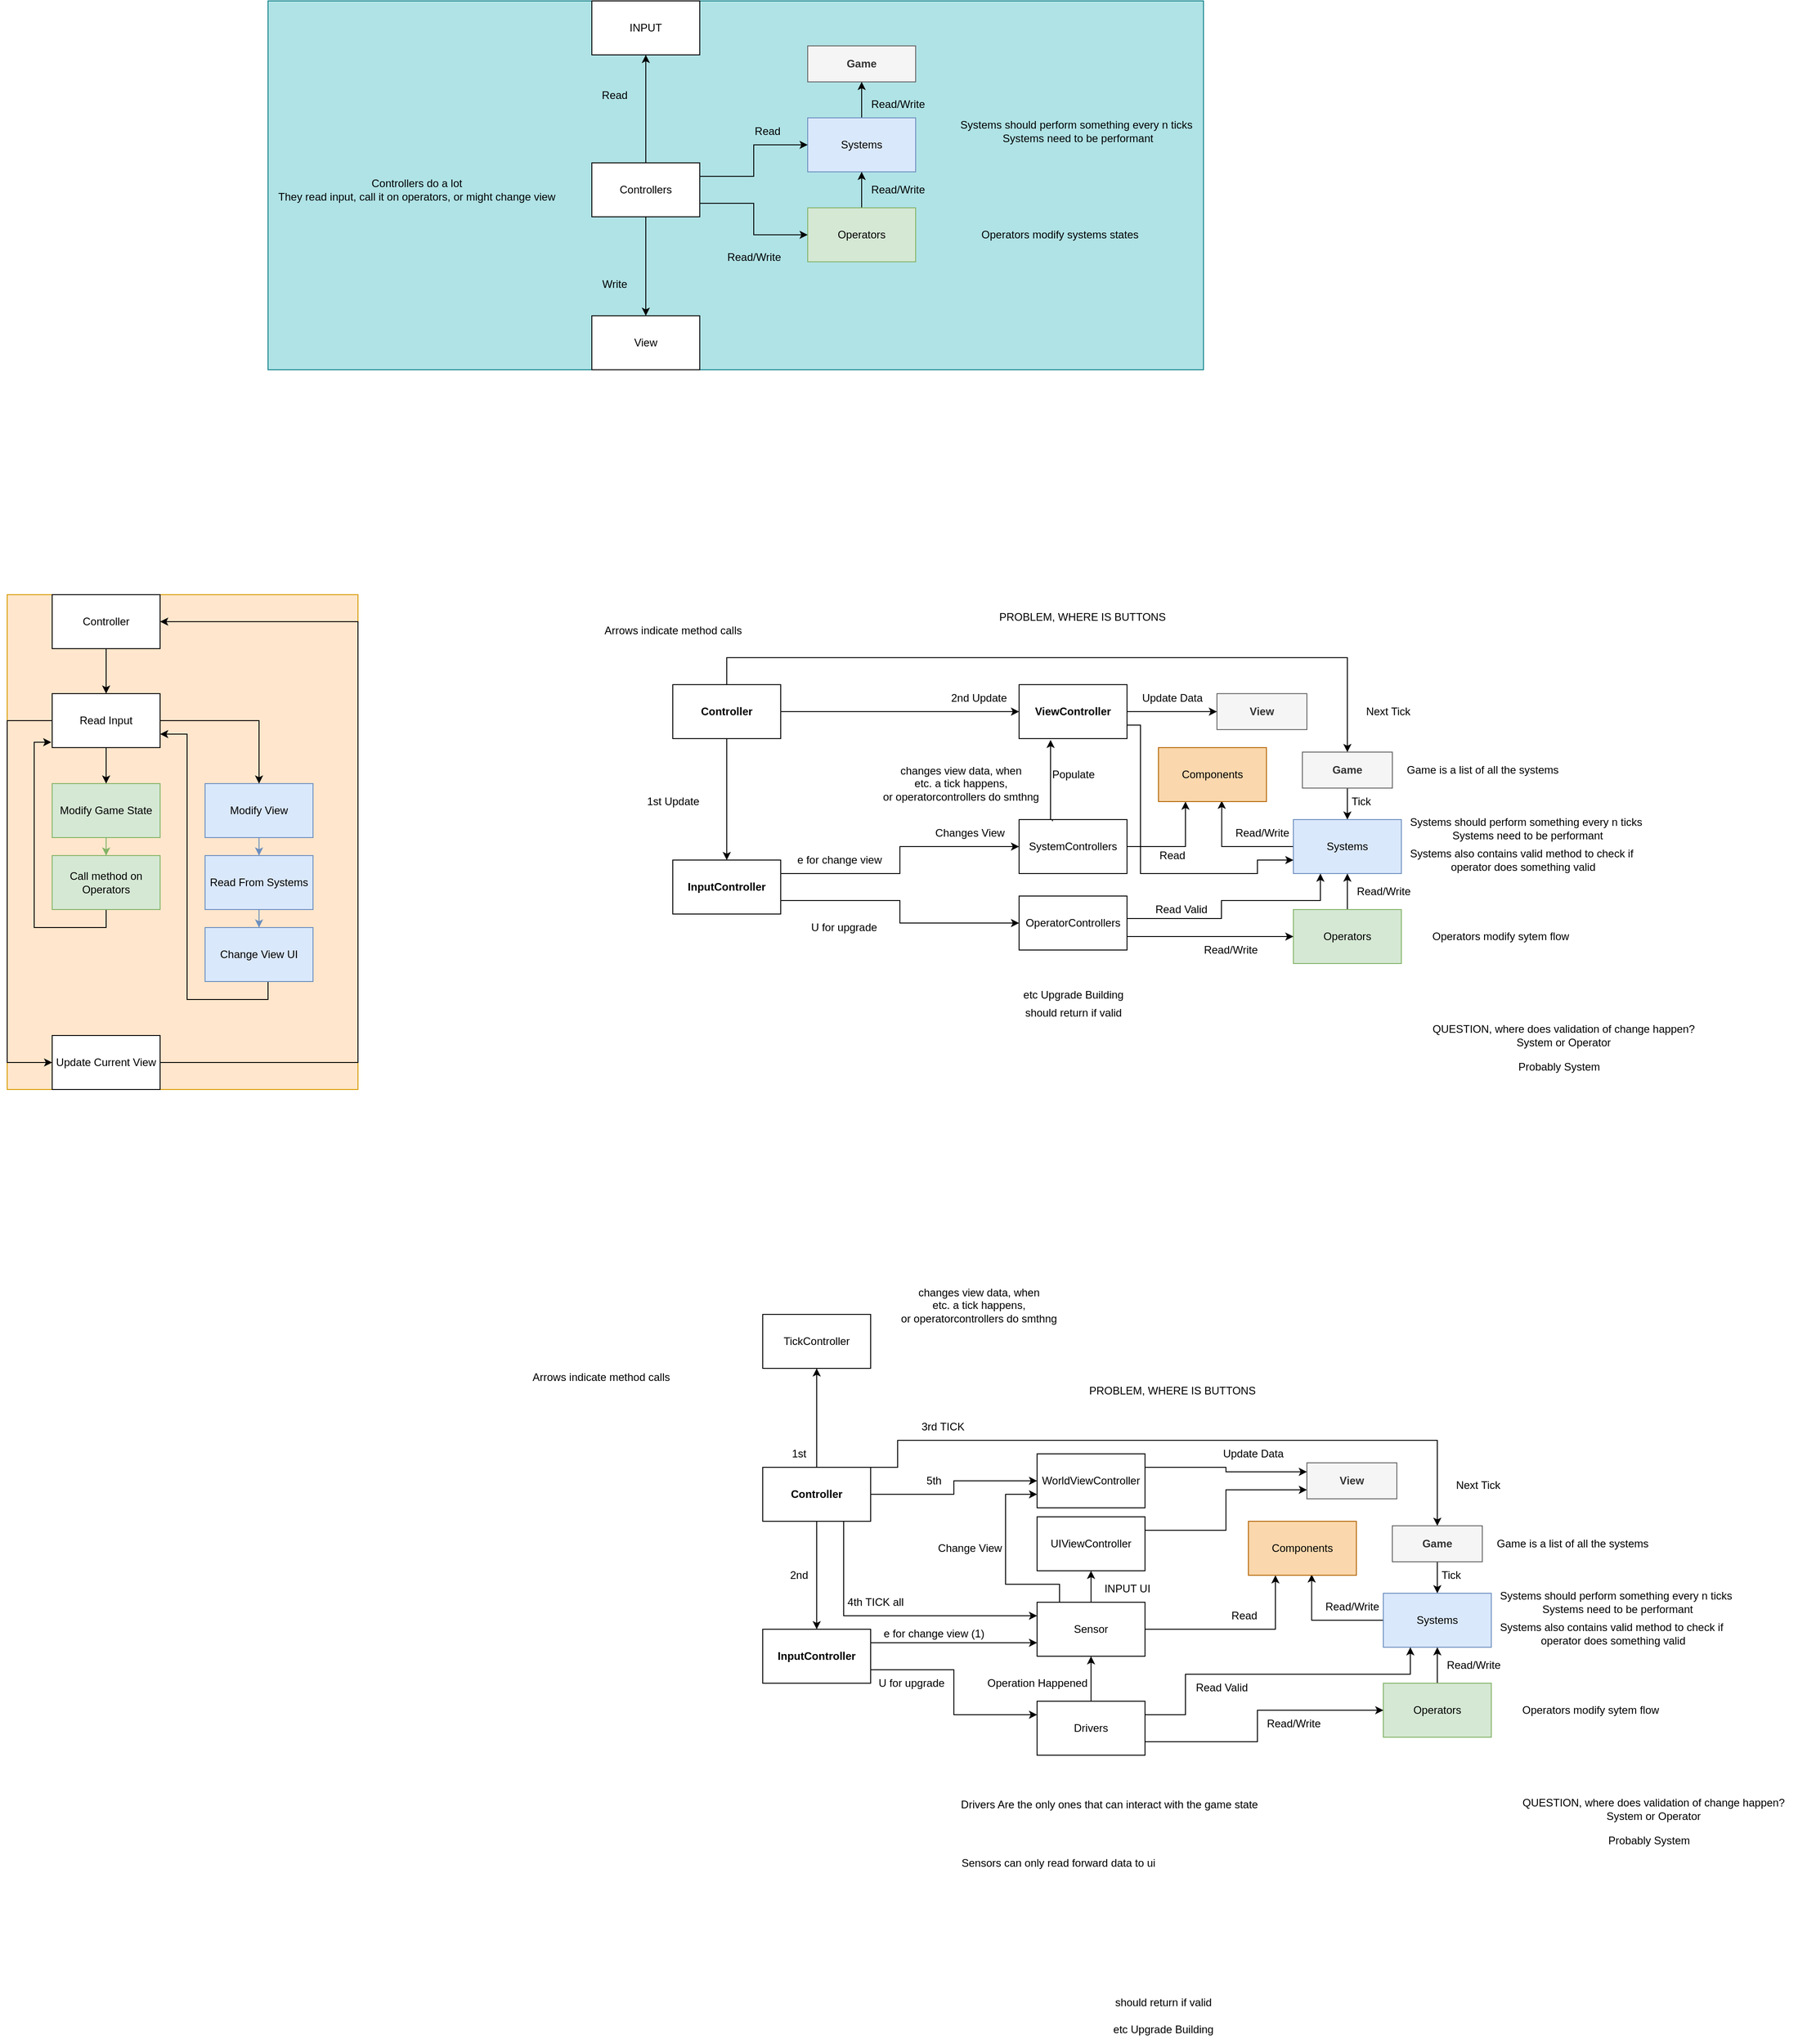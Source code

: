 <mxfile version="21.0.6" type="device"><diagram name="Page-1" id="Y_GgAicCXSFruG1wmUxz"><mxGraphModel dx="2492" dy="1846" grid="1" gridSize="10" guides="1" tooltips="1" connect="1" arrows="1" fold="1" page="1" pageScale="1" pageWidth="850" pageHeight="1100" math="0" shadow="0"><root><mxCell id="0"/><mxCell id="1" parent="0"/><mxCell id="MgtlEWFKjZw3385Pn2Jr-109" value="" style="group;fillColor=#b0e3e6;strokeColor=#0e8088;" parent="1" vertex="1" connectable="0"><mxGeometry x="-580" y="-430" width="1040" height="410" as="geometry"/></mxCell><mxCell id="MgtlEWFKjZw3385Pn2Jr-1" value="&lt;b&gt;Game&lt;/b&gt;" style="rounded=0;whiteSpace=wrap;html=1;fillColor=#f5f5f5;fontColor=#333333;strokeColor=#666666;" parent="MgtlEWFKjZw3385Pn2Jr-109" vertex="1"><mxGeometry x="600" y="50" width="120" height="40" as="geometry"/></mxCell><mxCell id="MgtlEWFKjZw3385Pn2Jr-3" value="" style="edgeStyle=orthogonalEdgeStyle;rounded=0;orthogonalLoop=1;jettySize=auto;html=1;" parent="MgtlEWFKjZw3385Pn2Jr-109" source="MgtlEWFKjZw3385Pn2Jr-2" target="MgtlEWFKjZw3385Pn2Jr-1" edge="1"><mxGeometry relative="1" as="geometry"/></mxCell><mxCell id="MgtlEWFKjZw3385Pn2Jr-2" value="Systems" style="rounded=0;whiteSpace=wrap;html=1;fillColor=#dae8fc;strokeColor=#6c8ebf;" parent="MgtlEWFKjZw3385Pn2Jr-109" vertex="1"><mxGeometry x="600" y="130" width="120" height="60" as="geometry"/></mxCell><mxCell id="MgtlEWFKjZw3385Pn2Jr-5" value="" style="edgeStyle=orthogonalEdgeStyle;rounded=0;orthogonalLoop=1;jettySize=auto;html=1;" parent="MgtlEWFKjZw3385Pn2Jr-109" source="MgtlEWFKjZw3385Pn2Jr-4" target="MgtlEWFKjZw3385Pn2Jr-2" edge="1"><mxGeometry relative="1" as="geometry"/></mxCell><mxCell id="MgtlEWFKjZw3385Pn2Jr-4" value="Operators" style="rounded=0;whiteSpace=wrap;html=1;fillColor=#d5e8d4;strokeColor=#82b366;" parent="MgtlEWFKjZw3385Pn2Jr-109" vertex="1"><mxGeometry x="600" y="230" width="120" height="60" as="geometry"/></mxCell><mxCell id="MgtlEWFKjZw3385Pn2Jr-14" style="edgeStyle=orthogonalEdgeStyle;rounded=0;orthogonalLoop=1;jettySize=auto;html=1;exitX=1;exitY=0.25;exitDx=0;exitDy=0;" parent="MgtlEWFKjZw3385Pn2Jr-109" source="MgtlEWFKjZw3385Pn2Jr-6" target="MgtlEWFKjZw3385Pn2Jr-2" edge="1"><mxGeometry relative="1" as="geometry"><mxPoint x="480" y="210" as="sourcePoint"/></mxGeometry></mxCell><mxCell id="MgtlEWFKjZw3385Pn2Jr-15" style="edgeStyle=orthogonalEdgeStyle;rounded=0;orthogonalLoop=1;jettySize=auto;html=1;exitX=1;exitY=0.75;exitDx=0;exitDy=0;entryX=0;entryY=0.5;entryDx=0;entryDy=0;" parent="MgtlEWFKjZw3385Pn2Jr-109" source="MgtlEWFKjZw3385Pn2Jr-6" target="MgtlEWFKjZw3385Pn2Jr-4" edge="1"><mxGeometry relative="1" as="geometry"/></mxCell><mxCell id="MgtlEWFKjZw3385Pn2Jr-6" value="Controllers" style="rounded=0;whiteSpace=wrap;html=1;" parent="MgtlEWFKjZw3385Pn2Jr-109" vertex="1"><mxGeometry x="360" y="180" width="120" height="60" as="geometry"/></mxCell><mxCell id="MgtlEWFKjZw3385Pn2Jr-7" value="View" style="rounded=0;whiteSpace=wrap;html=1;" parent="MgtlEWFKjZw3385Pn2Jr-109" vertex="1"><mxGeometry x="360" y="350" width="120" height="60" as="geometry"/></mxCell><mxCell id="MgtlEWFKjZw3385Pn2Jr-20" style="edgeStyle=orthogonalEdgeStyle;rounded=0;orthogonalLoop=1;jettySize=auto;html=1;exitX=0.5;exitY=1;exitDx=0;exitDy=0;entryX=0.5;entryY=0;entryDx=0;entryDy=0;" parent="MgtlEWFKjZw3385Pn2Jr-109" source="MgtlEWFKjZw3385Pn2Jr-6" target="MgtlEWFKjZw3385Pn2Jr-7" edge="1"><mxGeometry relative="1" as="geometry"/></mxCell><mxCell id="MgtlEWFKjZw3385Pn2Jr-8" value="INPUT" style="rounded=0;whiteSpace=wrap;html=1;" parent="MgtlEWFKjZw3385Pn2Jr-109" vertex="1"><mxGeometry x="360" width="120" height="60" as="geometry"/></mxCell><mxCell id="MgtlEWFKjZw3385Pn2Jr-23" style="edgeStyle=orthogonalEdgeStyle;rounded=0;orthogonalLoop=1;jettySize=auto;html=1;exitX=0.5;exitY=0;exitDx=0;exitDy=0;entryX=0.5;entryY=1;entryDx=0;entryDy=0;" parent="MgtlEWFKjZw3385Pn2Jr-109" source="MgtlEWFKjZw3385Pn2Jr-6" target="MgtlEWFKjZw3385Pn2Jr-8" edge="1"><mxGeometry relative="1" as="geometry"/></mxCell><mxCell id="MgtlEWFKjZw3385Pn2Jr-16" value="Read/Write" style="text;html=1;align=center;verticalAlign=middle;resizable=0;points=[];autosize=1;" parent="MgtlEWFKjZw3385Pn2Jr-109" vertex="1"><mxGeometry x="500" y="270" width="80" height="30" as="geometry"/></mxCell><mxCell id="MgtlEWFKjZw3385Pn2Jr-17" value="Read/Write" style="text;html=1;align=center;verticalAlign=middle;resizable=0;points=[];autosize=1;strokeColor=none;fillColor=none;" parent="MgtlEWFKjZw3385Pn2Jr-109" vertex="1"><mxGeometry x="660" y="195" width="80" height="30" as="geometry"/></mxCell><mxCell id="MgtlEWFKjZw3385Pn2Jr-18" value="Read/Write" style="text;html=1;align=center;verticalAlign=middle;resizable=0;points=[];autosize=1;strokeColor=none;fillColor=none;" parent="MgtlEWFKjZw3385Pn2Jr-109" vertex="1"><mxGeometry x="660" y="100" width="80" height="30" as="geometry"/></mxCell><mxCell id="MgtlEWFKjZw3385Pn2Jr-19" value="Read" style="text;html=1;align=center;verticalAlign=middle;resizable=0;points=[];autosize=1;strokeColor=none;fillColor=none;" parent="MgtlEWFKjZw3385Pn2Jr-109" vertex="1"><mxGeometry x="530" y="130" width="50" height="30" as="geometry"/></mxCell><mxCell id="MgtlEWFKjZw3385Pn2Jr-21" value="Write" style="text;html=1;align=center;verticalAlign=middle;resizable=0;points=[];autosize=1;strokeColor=none;fillColor=none;" parent="MgtlEWFKjZw3385Pn2Jr-109" vertex="1"><mxGeometry x="360" y="300" width="50" height="30" as="geometry"/></mxCell><mxCell id="MgtlEWFKjZw3385Pn2Jr-24" value="Read" style="text;html=1;align=center;verticalAlign=middle;resizable=0;points=[];autosize=1;strokeColor=none;fillColor=none;" parent="MgtlEWFKjZw3385Pn2Jr-109" vertex="1"><mxGeometry x="360" y="90" width="50" height="30" as="geometry"/></mxCell><mxCell id="MgtlEWFKjZw3385Pn2Jr-26" value="Systems should perform something every n ticks&amp;nbsp;&lt;br&gt;Systems need to be performant" style="text;html=1;align=center;verticalAlign=middle;resizable=0;points=[];autosize=1;strokeColor=none;fillColor=none;" parent="MgtlEWFKjZw3385Pn2Jr-109" vertex="1"><mxGeometry x="760" y="125" width="280" height="40" as="geometry"/></mxCell><mxCell id="MgtlEWFKjZw3385Pn2Jr-27" value="Operators modify systems states" style="text;html=1;align=center;verticalAlign=middle;resizable=0;points=[];autosize=1;strokeColor=none;fillColor=none;" parent="MgtlEWFKjZw3385Pn2Jr-109" vertex="1"><mxGeometry x="780" y="245" width="200" height="30" as="geometry"/></mxCell><mxCell id="MgtlEWFKjZw3385Pn2Jr-28" value="Controllers do a lot&lt;br&gt;They read input, call it on operators, or might change view" style="text;html=1;align=center;verticalAlign=middle;resizable=0;points=[];autosize=1;strokeColor=none;fillColor=none;" parent="MgtlEWFKjZw3385Pn2Jr-109" vertex="1"><mxGeometry y="190" width="330" height="40" as="geometry"/></mxCell><mxCell id="MgtlEWFKjZw3385Pn2Jr-111" value="" style="group;fillColor=#ffe6cc;strokeColor=#d79b00;" parent="1" vertex="1" connectable="0"><mxGeometry x="-870" y="230" width="390" height="550" as="geometry"/></mxCell><mxCell id="MgtlEWFKjZw3385Pn2Jr-29" value="Read Input" style="rounded=0;whiteSpace=wrap;html=1;" parent="MgtlEWFKjZw3385Pn2Jr-111" vertex="1"><mxGeometry x="50" y="110" width="120" height="60" as="geometry"/></mxCell><mxCell id="MgtlEWFKjZw3385Pn2Jr-30" value="Modify Game State" style="rounded=0;whiteSpace=wrap;html=1;fillColor=#d5e8d4;strokeColor=#82b366;" parent="MgtlEWFKjZw3385Pn2Jr-111" vertex="1"><mxGeometry x="50" y="210" width="120" height="60" as="geometry"/></mxCell><mxCell id="MgtlEWFKjZw3385Pn2Jr-31" value="" style="edgeStyle=orthogonalEdgeStyle;rounded=0;orthogonalLoop=1;jettySize=auto;html=1;" parent="MgtlEWFKjZw3385Pn2Jr-111" source="MgtlEWFKjZw3385Pn2Jr-29" target="MgtlEWFKjZw3385Pn2Jr-30" edge="1"><mxGeometry relative="1" as="geometry"/></mxCell><mxCell id="MgtlEWFKjZw3385Pn2Jr-33" value="Modify View" style="rounded=0;whiteSpace=wrap;html=1;fillColor=#dae8fc;strokeColor=#6c8ebf;" parent="MgtlEWFKjZw3385Pn2Jr-111" vertex="1"><mxGeometry x="220" y="210" width="120" height="60" as="geometry"/></mxCell><mxCell id="MgtlEWFKjZw3385Pn2Jr-34" value="" style="edgeStyle=orthogonalEdgeStyle;rounded=0;orthogonalLoop=1;jettySize=auto;html=1;" parent="MgtlEWFKjZw3385Pn2Jr-111" source="MgtlEWFKjZw3385Pn2Jr-29" target="MgtlEWFKjZw3385Pn2Jr-33" edge="1"><mxGeometry relative="1" as="geometry"/></mxCell><mxCell id="MgtlEWFKjZw3385Pn2Jr-35" value="Read From Systems" style="rounded=0;whiteSpace=wrap;html=1;fillColor=#dae8fc;strokeColor=#6c8ebf;" parent="MgtlEWFKjZw3385Pn2Jr-111" vertex="1"><mxGeometry x="220" y="290" width="120" height="60" as="geometry"/></mxCell><mxCell id="MgtlEWFKjZw3385Pn2Jr-36" value="" style="edgeStyle=orthogonalEdgeStyle;rounded=0;orthogonalLoop=1;jettySize=auto;html=1;fillColor=#dae8fc;strokeColor=#6c8ebf;" parent="MgtlEWFKjZw3385Pn2Jr-111" source="MgtlEWFKjZw3385Pn2Jr-33" target="MgtlEWFKjZw3385Pn2Jr-35" edge="1"><mxGeometry relative="1" as="geometry"/></mxCell><mxCell id="MgtlEWFKjZw3385Pn2Jr-54" style="edgeStyle=orthogonalEdgeStyle;rounded=0;orthogonalLoop=1;jettySize=auto;html=1;exitX=0.5;exitY=1;exitDx=0;exitDy=0;entryX=1;entryY=0.75;entryDx=0;entryDy=0;" parent="MgtlEWFKjZw3385Pn2Jr-111" source="MgtlEWFKjZw3385Pn2Jr-37" target="MgtlEWFKjZw3385Pn2Jr-29" edge="1"><mxGeometry relative="1" as="geometry"><Array as="points"><mxPoint x="290" y="450"/><mxPoint x="200" y="450"/><mxPoint x="200" y="155"/></Array></mxGeometry></mxCell><mxCell id="MgtlEWFKjZw3385Pn2Jr-37" value="Change View UI" style="rounded=0;whiteSpace=wrap;html=1;fillColor=#dae8fc;strokeColor=#6c8ebf;" parent="MgtlEWFKjZw3385Pn2Jr-111" vertex="1"><mxGeometry x="220" y="370" width="120" height="60" as="geometry"/></mxCell><mxCell id="MgtlEWFKjZw3385Pn2Jr-38" value="" style="edgeStyle=orthogonalEdgeStyle;rounded=0;orthogonalLoop=1;jettySize=auto;html=1;fillColor=#dae8fc;strokeColor=#6c8ebf;" parent="MgtlEWFKjZw3385Pn2Jr-111" source="MgtlEWFKjZw3385Pn2Jr-35" target="MgtlEWFKjZw3385Pn2Jr-37" edge="1"><mxGeometry relative="1" as="geometry"/></mxCell><mxCell id="MgtlEWFKjZw3385Pn2Jr-55" style="edgeStyle=orthogonalEdgeStyle;rounded=0;orthogonalLoop=1;jettySize=auto;html=1;exitX=0.5;exitY=1;exitDx=0;exitDy=0;entryX=-0.008;entryY=0.9;entryDx=0;entryDy=0;entryPerimeter=0;" parent="MgtlEWFKjZw3385Pn2Jr-111" source="MgtlEWFKjZw3385Pn2Jr-39" target="MgtlEWFKjZw3385Pn2Jr-29" edge="1"><mxGeometry relative="1" as="geometry"/></mxCell><mxCell id="MgtlEWFKjZw3385Pn2Jr-39" value="Call method on Operators" style="rounded=0;whiteSpace=wrap;html=1;fillColor=#d5e8d4;strokeColor=#82b366;" parent="MgtlEWFKjZw3385Pn2Jr-111" vertex="1"><mxGeometry x="50" y="290" width="120" height="60" as="geometry"/></mxCell><mxCell id="MgtlEWFKjZw3385Pn2Jr-40" value="" style="edgeStyle=orthogonalEdgeStyle;rounded=0;orthogonalLoop=1;jettySize=auto;html=1;fillColor=#d5e8d4;strokeColor=#82b366;" parent="MgtlEWFKjZw3385Pn2Jr-111" source="MgtlEWFKjZw3385Pn2Jr-30" target="MgtlEWFKjZw3385Pn2Jr-39" edge="1"><mxGeometry relative="1" as="geometry"/></mxCell><mxCell id="MgtlEWFKjZw3385Pn2Jr-43" value="Update Current View" style="whiteSpace=wrap;html=1;" parent="MgtlEWFKjZw3385Pn2Jr-111" vertex="1"><mxGeometry x="50" y="490" width="120" height="60" as="geometry"/></mxCell><mxCell id="MgtlEWFKjZw3385Pn2Jr-56" style="edgeStyle=orthogonalEdgeStyle;rounded=0;orthogonalLoop=1;jettySize=auto;html=1;exitX=0;exitY=0.5;exitDx=0;exitDy=0;entryX=0;entryY=0.5;entryDx=0;entryDy=0;" parent="MgtlEWFKjZw3385Pn2Jr-111" source="MgtlEWFKjZw3385Pn2Jr-29" target="MgtlEWFKjZw3385Pn2Jr-43" edge="1"><mxGeometry relative="1" as="geometry"><Array as="points"><mxPoint y="140"/><mxPoint y="520"/></Array></mxGeometry></mxCell><mxCell id="MgtlEWFKjZw3385Pn2Jr-53" style="edgeStyle=orthogonalEdgeStyle;rounded=0;orthogonalLoop=1;jettySize=auto;html=1;exitX=0.5;exitY=1;exitDx=0;exitDy=0;entryX=0.5;entryY=0;entryDx=0;entryDy=0;" parent="MgtlEWFKjZw3385Pn2Jr-111" source="MgtlEWFKjZw3385Pn2Jr-46" target="MgtlEWFKjZw3385Pn2Jr-29" edge="1"><mxGeometry relative="1" as="geometry"/></mxCell><mxCell id="MgtlEWFKjZw3385Pn2Jr-46" value="Controller" style="whiteSpace=wrap;html=1;" parent="MgtlEWFKjZw3385Pn2Jr-111" vertex="1"><mxGeometry x="50" width="120" height="60" as="geometry"/></mxCell><mxCell id="MgtlEWFKjZw3385Pn2Jr-57" style="edgeStyle=orthogonalEdgeStyle;rounded=0;orthogonalLoop=1;jettySize=auto;html=1;exitX=1;exitY=0.5;exitDx=0;exitDy=0;entryX=1;entryY=0.5;entryDx=0;entryDy=0;" parent="MgtlEWFKjZw3385Pn2Jr-111" source="MgtlEWFKjZw3385Pn2Jr-43" target="MgtlEWFKjZw3385Pn2Jr-46" edge="1"><mxGeometry relative="1" as="geometry"><Array as="points"><mxPoint x="390" y="520"/><mxPoint x="390" y="30"/></Array></mxGeometry></mxCell><mxCell id="MgtlEWFKjZw3385Pn2Jr-123" style="edgeStyle=orthogonalEdgeStyle;rounded=0;orthogonalLoop=1;jettySize=auto;html=1;exitX=0.5;exitY=1;exitDx=0;exitDy=0;entryX=0.5;entryY=0;entryDx=0;entryDy=0;" parent="1" source="MgtlEWFKjZw3385Pn2Jr-58" target="MgtlEWFKjZw3385Pn2Jr-60" edge="1"><mxGeometry relative="1" as="geometry"/></mxCell><mxCell id="MgtlEWFKjZw3385Pn2Jr-136" style="edgeStyle=orthogonalEdgeStyle;rounded=0;orthogonalLoop=1;jettySize=auto;html=1;exitX=0;exitY=0.25;exitDx=0;exitDy=0;entryX=0.586;entryY=0.984;entryDx=0;entryDy=0;startArrow=none;entryPerimeter=0;" parent="1" source="MgtlEWFKjZw3385Pn2Jr-60" target="MgtlEWFKjZw3385Pn2Jr-125" edge="1"><mxGeometry relative="1" as="geometry"><Array as="points"><mxPoint x="560" y="510"/><mxPoint x="480" y="510"/></Array></mxGeometry></mxCell><mxCell id="MgtlEWFKjZw3385Pn2Jr-60" value="Systems" style="rounded=0;whiteSpace=wrap;html=1;fillColor=#dae8fc;strokeColor=#6c8ebf;" parent="1" vertex="1"><mxGeometry x="560" y="480" width="120" height="60" as="geometry"/></mxCell><mxCell id="MgtlEWFKjZw3385Pn2Jr-61" value="" style="edgeStyle=orthogonalEdgeStyle;rounded=0;orthogonalLoop=1;jettySize=auto;html=1;" parent="1" source="MgtlEWFKjZw3385Pn2Jr-62" target="MgtlEWFKjZw3385Pn2Jr-60" edge="1"><mxGeometry relative="1" as="geometry"/></mxCell><mxCell id="MgtlEWFKjZw3385Pn2Jr-62" value="Operators" style="rounded=0;whiteSpace=wrap;html=1;fillColor=#d5e8d4;strokeColor=#82b366;" parent="1" vertex="1"><mxGeometry x="560" y="580" width="120" height="60" as="geometry"/></mxCell><mxCell id="MgtlEWFKjZw3385Pn2Jr-135" style="edgeStyle=orthogonalEdgeStyle;rounded=0;orthogonalLoop=1;jettySize=auto;html=1;exitX=1;exitY=0.5;exitDx=0;exitDy=0;entryX=0.25;entryY=1;entryDx=0;entryDy=0;" parent="1" source="MgtlEWFKjZw3385Pn2Jr-67" target="MgtlEWFKjZw3385Pn2Jr-125" edge="1"><mxGeometry relative="1" as="geometry"><mxPoint x="475.56" y="453.54" as="targetPoint"/></mxGeometry></mxCell><mxCell id="MgtlEWFKjZw3385Pn2Jr-67" value="SystemControllers" style="rounded=0;whiteSpace=wrap;html=1;" parent="1" vertex="1"><mxGeometry x="255" y="480" width="120" height="60" as="geometry"/></mxCell><mxCell id="MgtlEWFKjZw3385Pn2Jr-68" value="&lt;b&gt;View&lt;/b&gt;" style="rounded=0;whiteSpace=wrap;html=1;fillColor=#f5f5f5;fontColor=#333333;strokeColor=#666666;" parent="1" vertex="1"><mxGeometry x="475" y="340" width="100" height="40" as="geometry"/></mxCell><mxCell id="MgtlEWFKjZw3385Pn2Jr-95" style="edgeStyle=orthogonalEdgeStyle;rounded=0;orthogonalLoop=1;jettySize=auto;html=1;exitX=1;exitY=0.25;exitDx=0;exitDy=0;entryX=0;entryY=0.5;entryDx=0;entryDy=0;" parent="1" source="MgtlEWFKjZw3385Pn2Jr-69" target="MgtlEWFKjZw3385Pn2Jr-67" edge="1"><mxGeometry relative="1" as="geometry"/></mxCell><mxCell id="MgtlEWFKjZw3385Pn2Jr-69" value="&lt;b&gt;InputController&lt;/b&gt;" style="rounded=0;whiteSpace=wrap;html=1;" parent="1" vertex="1"><mxGeometry x="-130" y="525" width="120" height="60" as="geometry"/></mxCell><mxCell id="MgtlEWFKjZw3385Pn2Jr-70" value="Read/Write" style="text;html=1;align=center;verticalAlign=middle;resizable=0;points=[];autosize=1;" parent="1" vertex="1"><mxGeometry x="450" y="610" width="80" height="30" as="geometry"/></mxCell><mxCell id="MgtlEWFKjZw3385Pn2Jr-71" value="Read/Write" style="text;html=1;align=center;verticalAlign=middle;resizable=0;points=[];autosize=1;strokeColor=none;fillColor=none;" parent="1" vertex="1"><mxGeometry x="620" y="545" width="80" height="30" as="geometry"/></mxCell><mxCell id="MgtlEWFKjZw3385Pn2Jr-73" value="Read" style="text;html=1;align=center;verticalAlign=middle;resizable=0;points=[];autosize=1;strokeColor=none;fillColor=none;" parent="1" vertex="1"><mxGeometry x="400" y="505" width="50" height="30" as="geometry"/></mxCell><mxCell id="MgtlEWFKjZw3385Pn2Jr-76" value="Systems should perform something every n ticks&amp;nbsp;&lt;br&gt;Systems need to be performant" style="text;html=1;align=center;verticalAlign=middle;resizable=0;points=[];autosize=1;strokeColor=none;fillColor=none;" parent="1" vertex="1"><mxGeometry x="680" y="470" width="280" height="40" as="geometry"/></mxCell><mxCell id="MgtlEWFKjZw3385Pn2Jr-77" value="Operators modify sytem flow" style="text;html=1;align=center;verticalAlign=middle;resizable=0;points=[];autosize=1;strokeColor=none;fillColor=none;" parent="1" vertex="1"><mxGeometry x="700" y="595" width="180" height="30" as="geometry"/></mxCell><mxCell id="MgtlEWFKjZw3385Pn2Jr-97" style="edgeStyle=orthogonalEdgeStyle;rounded=0;orthogonalLoop=1;jettySize=auto;html=1;exitX=0.5;exitY=1;exitDx=0;exitDy=0;" parent="1" source="MgtlEWFKjZw3385Pn2Jr-80" target="MgtlEWFKjZw3385Pn2Jr-69" edge="1"><mxGeometry relative="1" as="geometry"/></mxCell><mxCell id="MgtlEWFKjZw3385Pn2Jr-143" style="edgeStyle=orthogonalEdgeStyle;rounded=0;orthogonalLoop=1;jettySize=auto;html=1;exitX=0.5;exitY=0;exitDx=0;exitDy=0;entryX=0.5;entryY=0;entryDx=0;entryDy=0;" parent="1" source="MgtlEWFKjZw3385Pn2Jr-80" target="MgtlEWFKjZw3385Pn2Jr-58" edge="1"><mxGeometry relative="1" as="geometry"><Array as="points"><mxPoint x="-70" y="300"/><mxPoint x="620" y="300"/></Array></mxGeometry></mxCell><mxCell id="MgtlEWFKjZw3385Pn2Jr-80" value="&lt;b&gt;Controller&lt;/b&gt;" style="rounded=0;whiteSpace=wrap;html=1;" parent="1" vertex="1"><mxGeometry x="-130" y="330" width="120" height="60" as="geometry"/></mxCell><mxCell id="MgtlEWFKjZw3385Pn2Jr-99" style="edgeStyle=orthogonalEdgeStyle;rounded=0;orthogonalLoop=1;jettySize=auto;html=1;exitX=1;exitY=0.5;exitDx=0;exitDy=0;" parent="1" source="MgtlEWFKjZw3385Pn2Jr-82" target="MgtlEWFKjZw3385Pn2Jr-68" edge="1"><mxGeometry relative="1" as="geometry"/></mxCell><mxCell id="MgtlEWFKjZw3385Pn2Jr-155" style="edgeStyle=orthogonalEdgeStyle;rounded=0;orthogonalLoop=1;jettySize=auto;html=1;exitX=1;exitY=0.75;exitDx=0;exitDy=0;entryX=0;entryY=0.75;entryDx=0;entryDy=0;" parent="1" source="MgtlEWFKjZw3385Pn2Jr-82" target="MgtlEWFKjZw3385Pn2Jr-60" edge="1"><mxGeometry relative="1" as="geometry"><Array as="points"><mxPoint x="390" y="375"/><mxPoint x="390" y="540"/><mxPoint x="520" y="540"/><mxPoint x="520" y="525"/></Array></mxGeometry></mxCell><mxCell id="MgtlEWFKjZw3385Pn2Jr-82" value="&lt;b&gt;ViewController&lt;/b&gt;" style="rounded=0;whiteSpace=wrap;html=1;" parent="1" vertex="1"><mxGeometry x="255" y="330" width="120" height="60" as="geometry"/></mxCell><mxCell id="MgtlEWFKjZw3385Pn2Jr-100" style="edgeStyle=orthogonalEdgeStyle;rounded=0;orthogonalLoop=1;jettySize=auto;html=1;exitX=0.309;exitY=0.03;exitDx=0;exitDy=0;entryX=0.292;entryY=1.024;entryDx=0;entryDy=0;exitPerimeter=0;entryPerimeter=0;" parent="1" source="MgtlEWFKjZw3385Pn2Jr-67" target="MgtlEWFKjZw3385Pn2Jr-82" edge="1"><mxGeometry relative="1" as="geometry"><Array as="points"><mxPoint x="292" y="480"/><mxPoint x="290" y="480"/></Array></mxGeometry></mxCell><mxCell id="MgtlEWFKjZw3385Pn2Jr-101" style="edgeStyle=orthogonalEdgeStyle;rounded=0;orthogonalLoop=1;jettySize=auto;html=1;exitX=1;exitY=0.5;exitDx=0;exitDy=0;" parent="1" source="MgtlEWFKjZw3385Pn2Jr-80" target="MgtlEWFKjZw3385Pn2Jr-82" edge="1"><mxGeometry relative="1" as="geometry"/></mxCell><mxCell id="MgtlEWFKjZw3385Pn2Jr-90" style="edgeStyle=orthogonalEdgeStyle;rounded=0;orthogonalLoop=1;jettySize=auto;html=1;exitX=1;exitY=0.75;exitDx=0;exitDy=0;" parent="1" source="MgtlEWFKjZw3385Pn2Jr-85" target="MgtlEWFKjZw3385Pn2Jr-62" edge="1"><mxGeometry relative="1" as="geometry"/></mxCell><mxCell id="MgtlEWFKjZw3385Pn2Jr-137" style="edgeStyle=orthogonalEdgeStyle;rounded=0;orthogonalLoop=1;jettySize=auto;html=1;entryX=0.25;entryY=1;entryDx=0;entryDy=0;" parent="1" target="MgtlEWFKjZw3385Pn2Jr-60" edge="1"><mxGeometry relative="1" as="geometry"><mxPoint x="375" y="590" as="sourcePoint"/><Array as="points"><mxPoint x="480" y="590"/><mxPoint x="480" y="570"/><mxPoint x="590" y="570"/></Array></mxGeometry></mxCell><mxCell id="MgtlEWFKjZw3385Pn2Jr-85" value="OperatorControllers" style="rounded=0;whiteSpace=wrap;html=1;" parent="1" vertex="1"><mxGeometry x="255" y="565" width="120" height="60" as="geometry"/></mxCell><mxCell id="MgtlEWFKjZw3385Pn2Jr-96" style="edgeStyle=orthogonalEdgeStyle;rounded=0;orthogonalLoop=1;jettySize=auto;html=1;exitX=1;exitY=0.75;exitDx=0;exitDy=0;entryX=0;entryY=0.5;entryDx=0;entryDy=0;" parent="1" source="MgtlEWFKjZw3385Pn2Jr-69" target="MgtlEWFKjZw3385Pn2Jr-85" edge="1"><mxGeometry relative="1" as="geometry"/></mxCell><mxCell id="MgtlEWFKjZw3385Pn2Jr-102" value="1st Update" style="text;html=1;align=center;verticalAlign=middle;resizable=0;points=[];autosize=1;strokeColor=none;fillColor=none;" parent="1" vertex="1"><mxGeometry x="-170" y="445" width="80" height="30" as="geometry"/></mxCell><mxCell id="MgtlEWFKjZw3385Pn2Jr-103" value="2nd Update" style="text;html=1;align=center;verticalAlign=middle;resizable=0;points=[];autosize=1;strokeColor=none;fillColor=none;" parent="1" vertex="1"><mxGeometry x="165" y="330" width="90" height="30" as="geometry"/></mxCell><mxCell id="MgtlEWFKjZw3385Pn2Jr-106" value="changes view data, when &lt;br&gt;etc. a tick happens, &lt;br&gt;or operatorcontrollers do smthng" style="text;html=1;align=center;verticalAlign=middle;resizable=0;points=[];autosize=1;strokeColor=none;fillColor=none;" parent="1" vertex="1"><mxGeometry x="90" y="410" width="200" height="60" as="geometry"/></mxCell><mxCell id="MgtlEWFKjZw3385Pn2Jr-107" value="etc Upgrade Building" style="text;html=1;align=center;verticalAlign=middle;resizable=0;points=[];autosize=1;strokeColor=none;fillColor=none;" parent="1" vertex="1"><mxGeometry x="250" y="660" width="130" height="30" as="geometry"/></mxCell><mxCell id="MgtlEWFKjZw3385Pn2Jr-108" value="should return if valid" style="text;html=1;align=center;verticalAlign=middle;resizable=0;points=[];autosize=1;strokeColor=none;fillColor=none;" parent="1" vertex="1"><mxGeometry x="250" y="680" width="130" height="30" as="geometry"/></mxCell><mxCell id="MgtlEWFKjZw3385Pn2Jr-112" value="Changes View" style="text;html=1;align=center;verticalAlign=middle;resizable=0;points=[];autosize=1;strokeColor=none;fillColor=none;" parent="1" vertex="1"><mxGeometry x="150" y="480" width="100" height="30" as="geometry"/></mxCell><mxCell id="MgtlEWFKjZw3385Pn2Jr-114" value="PROBLEM, WHERE IS BUTTONS" style="text;html=1;align=center;verticalAlign=middle;resizable=0;points=[];autosize=1;strokeColor=none;fillColor=none;" parent="1" vertex="1"><mxGeometry x="220" y="240" width="210" height="30" as="geometry"/></mxCell><mxCell id="MgtlEWFKjZw3385Pn2Jr-115" value="QUESTION, where does validation of change happen?&lt;br&gt;System or Operator" style="text;html=1;align=center;verticalAlign=middle;resizable=0;points=[];autosize=1;strokeColor=none;fillColor=none;" parent="1" vertex="1"><mxGeometry x="700" y="700" width="320" height="40" as="geometry"/></mxCell><mxCell id="MgtlEWFKjZw3385Pn2Jr-117" value="Probably System" style="text;html=1;align=center;verticalAlign=middle;resizable=0;points=[];autosize=1;strokeColor=none;fillColor=none;" parent="1" vertex="1"><mxGeometry x="800" y="740" width="110" height="30" as="geometry"/></mxCell><mxCell id="MgtlEWFKjZw3385Pn2Jr-119" value="Arrows indicate method calls" style="text;html=1;align=center;verticalAlign=middle;resizable=0;points=[];autosize=1;strokeColor=none;fillColor=none;" parent="1" vertex="1"><mxGeometry x="-220" y="255" width="180" height="30" as="geometry"/></mxCell><mxCell id="MgtlEWFKjZw3385Pn2Jr-120" value="Read Valid" style="text;html=1;align=center;verticalAlign=middle;resizable=0;points=[];autosize=1;strokeColor=none;fillColor=none;" parent="1" vertex="1"><mxGeometry x="395" y="565" width="80" height="30" as="geometry"/></mxCell><mxCell id="MgtlEWFKjZw3385Pn2Jr-121" value="Systems also contains valid method to check if&amp;nbsp;&lt;br&gt;operator does something valid" style="text;html=1;align=center;verticalAlign=middle;resizable=0;points=[];autosize=1;strokeColor=none;fillColor=none;" parent="1" vertex="1"><mxGeometry x="680" y="505" width="270" height="40" as="geometry"/></mxCell><mxCell id="MgtlEWFKjZw3385Pn2Jr-122" value="Game is a list of all the systems" style="text;html=1;align=center;verticalAlign=middle;resizable=0;points=[];autosize=1;strokeColor=none;fillColor=none;" parent="1" vertex="1"><mxGeometry x="675" y="410" width="190" height="30" as="geometry"/></mxCell><mxCell id="MgtlEWFKjZw3385Pn2Jr-124" value="Tick" style="text;html=1;align=center;verticalAlign=middle;resizable=0;points=[];autosize=1;strokeColor=none;fillColor=none;" parent="1" vertex="1"><mxGeometry x="610" y="445" width="50" height="30" as="geometry"/></mxCell><mxCell id="MgtlEWFKjZw3385Pn2Jr-58" value="&lt;b&gt;Game&lt;/b&gt;" style="rounded=0;whiteSpace=wrap;html=1;fillColor=#f5f5f5;fontColor=#333333;strokeColor=#666666;" parent="1" vertex="1"><mxGeometry x="570" y="405" width="100" height="40" as="geometry"/></mxCell><mxCell id="MgtlEWFKjZw3385Pn2Jr-125" value="Components" style="rounded=0;whiteSpace=wrap;html=1;fillColor=#fad7ac;strokeColor=#b46504;" parent="1" vertex="1"><mxGeometry x="410" y="400" width="120" height="60" as="geometry"/></mxCell><mxCell id="MgtlEWFKjZw3385Pn2Jr-141" value="e for change view" style="text;html=1;align=center;verticalAlign=middle;resizable=0;points=[];autosize=1;strokeColor=none;fillColor=none;" parent="1" vertex="1"><mxGeometry x="-5" y="510" width="120" height="30" as="geometry"/></mxCell><mxCell id="MgtlEWFKjZw3385Pn2Jr-142" value="U for upgrade" style="text;html=1;align=center;verticalAlign=middle;resizable=0;points=[];autosize=1;strokeColor=none;fillColor=none;" parent="1" vertex="1"><mxGeometry x="10" y="585" width="100" height="30" as="geometry"/></mxCell><mxCell id="MgtlEWFKjZw3385Pn2Jr-144" value="Next Tick" style="text;html=1;align=center;verticalAlign=middle;resizable=0;points=[];autosize=1;strokeColor=none;fillColor=none;" parent="1" vertex="1"><mxGeometry x="630" y="345" width="70" height="30" as="geometry"/></mxCell><mxCell id="MgtlEWFKjZw3385Pn2Jr-127" value="Read/Write" style="text;html=1;align=center;verticalAlign=middle;resizable=0;points=[];autosize=1;strokeColor=none;fillColor=none;" parent="1" vertex="1"><mxGeometry x="485" y="480" width="80" height="30" as="geometry"/></mxCell><mxCell id="MgtlEWFKjZw3385Pn2Jr-152" value="Populate" style="text;html=1;align=center;verticalAlign=middle;resizable=0;points=[];autosize=1;strokeColor=none;fillColor=none;" parent="1" vertex="1"><mxGeometry x="280" y="415" width="70" height="30" as="geometry"/></mxCell><mxCell id="MgtlEWFKjZw3385Pn2Jr-153" value="Update Data" style="text;html=1;align=center;verticalAlign=middle;resizable=0;points=[];autosize=1;strokeColor=none;fillColor=none;" parent="1" vertex="1"><mxGeometry x="380" y="330" width="90" height="30" as="geometry"/></mxCell><mxCell id="MgtlEWFKjZw3385Pn2Jr-156" style="edgeStyle=orthogonalEdgeStyle;rounded=0;orthogonalLoop=1;jettySize=auto;html=1;exitX=0.5;exitY=1;exitDx=0;exitDy=0;entryX=0.5;entryY=0;entryDx=0;entryDy=0;" parent="1" source="MgtlEWFKjZw3385Pn2Jr-197" target="MgtlEWFKjZw3385Pn2Jr-158" edge="1"><mxGeometry relative="1" as="geometry"/></mxCell><mxCell id="MgtlEWFKjZw3385Pn2Jr-157" style="edgeStyle=orthogonalEdgeStyle;rounded=0;orthogonalLoop=1;jettySize=auto;html=1;exitX=0;exitY=0.25;exitDx=0;exitDy=0;entryX=0.586;entryY=0.984;entryDx=0;entryDy=0;startArrow=none;entryPerimeter=0;" parent="1" source="MgtlEWFKjZw3385Pn2Jr-158" target="MgtlEWFKjZw3385Pn2Jr-198" edge="1"><mxGeometry relative="1" as="geometry"><Array as="points"><mxPoint x="660" y="1370"/><mxPoint x="580" y="1370"/></Array></mxGeometry></mxCell><mxCell id="MgtlEWFKjZw3385Pn2Jr-158" value="Systems" style="rounded=0;whiteSpace=wrap;html=1;fillColor=#dae8fc;strokeColor=#6c8ebf;" parent="1" vertex="1"><mxGeometry x="660" y="1340" width="120" height="60" as="geometry"/></mxCell><mxCell id="MgtlEWFKjZw3385Pn2Jr-159" value="" style="edgeStyle=orthogonalEdgeStyle;rounded=0;orthogonalLoop=1;jettySize=auto;html=1;" parent="1" source="MgtlEWFKjZw3385Pn2Jr-160" target="MgtlEWFKjZw3385Pn2Jr-158" edge="1"><mxGeometry relative="1" as="geometry"/></mxCell><mxCell id="MgtlEWFKjZw3385Pn2Jr-160" value="Operators" style="rounded=0;whiteSpace=wrap;html=1;fillColor=#d5e8d4;strokeColor=#82b366;" parent="1" vertex="1"><mxGeometry x="660" y="1440" width="120" height="60" as="geometry"/></mxCell><mxCell id="MgtlEWFKjZw3385Pn2Jr-161" style="edgeStyle=orthogonalEdgeStyle;rounded=0;orthogonalLoop=1;jettySize=auto;html=1;exitX=1;exitY=0.5;exitDx=0;exitDy=0;entryX=0.25;entryY=1;entryDx=0;entryDy=0;" parent="1" source="MgtlEWFKjZw3385Pn2Jr-162" target="MgtlEWFKjZw3385Pn2Jr-198" edge="1"><mxGeometry relative="1" as="geometry"><mxPoint x="575.56" y="1313.54" as="targetPoint"/></mxGeometry></mxCell><mxCell id="MgtlEWFKjZw3385Pn2Jr-228" style="edgeStyle=orthogonalEdgeStyle;rounded=0;orthogonalLoop=1;jettySize=auto;html=1;exitX=0.5;exitY=0;exitDx=0;exitDy=0;" parent="1" source="MgtlEWFKjZw3385Pn2Jr-162" target="MgtlEWFKjZw3385Pn2Jr-216" edge="1"><mxGeometry relative="1" as="geometry"/></mxCell><mxCell id="MgtlEWFKjZw3385Pn2Jr-232" style="edgeStyle=orthogonalEdgeStyle;rounded=0;orthogonalLoop=1;jettySize=auto;html=1;exitX=0.25;exitY=0;exitDx=0;exitDy=0;entryX=0;entryY=0.75;entryDx=0;entryDy=0;" parent="1" source="MgtlEWFKjZw3385Pn2Jr-162" target="MgtlEWFKjZw3385Pn2Jr-215" edge="1"><mxGeometry relative="1" as="geometry"><Array as="points"><mxPoint x="300" y="1350"/><mxPoint x="300" y="1330"/><mxPoint x="240" y="1330"/><mxPoint x="240" y="1230"/></Array></mxGeometry></mxCell><mxCell id="MgtlEWFKjZw3385Pn2Jr-162" value="Sensor" style="rounded=0;whiteSpace=wrap;html=1;" parent="1" vertex="1"><mxGeometry x="275" y="1350" width="120" height="60" as="geometry"/></mxCell><mxCell id="MgtlEWFKjZw3385Pn2Jr-163" value="&lt;b&gt;View&lt;/b&gt;" style="rounded=0;whiteSpace=wrap;html=1;fillColor=#f5f5f5;fontColor=#333333;strokeColor=#666666;" parent="1" vertex="1"><mxGeometry x="575" y="1195" width="100" height="40" as="geometry"/></mxCell><mxCell id="MgtlEWFKjZw3385Pn2Jr-164" style="edgeStyle=orthogonalEdgeStyle;rounded=0;orthogonalLoop=1;jettySize=auto;html=1;exitX=1;exitY=0.25;exitDx=0;exitDy=0;entryX=0;entryY=0.75;entryDx=0;entryDy=0;" parent="1" source="MgtlEWFKjZw3385Pn2Jr-165" target="MgtlEWFKjZw3385Pn2Jr-162" edge="1"><mxGeometry relative="1" as="geometry"/></mxCell><mxCell id="MgtlEWFKjZw3385Pn2Jr-165" value="&lt;b&gt;InputController&lt;/b&gt;" style="rounded=0;whiteSpace=wrap;html=1;" parent="1" vertex="1"><mxGeometry x="-30" y="1380" width="120" height="60" as="geometry"/></mxCell><mxCell id="MgtlEWFKjZw3385Pn2Jr-166" value="Read/Write" style="text;html=1;align=center;verticalAlign=middle;resizable=0;points=[];autosize=1;" parent="1" vertex="1"><mxGeometry x="520" y="1470" width="80" height="30" as="geometry"/></mxCell><mxCell id="MgtlEWFKjZw3385Pn2Jr-167" value="Read/Write" style="text;html=1;align=center;verticalAlign=middle;resizable=0;points=[];autosize=1;strokeColor=none;fillColor=none;" parent="1" vertex="1"><mxGeometry x="720" y="1405" width="80" height="30" as="geometry"/></mxCell><mxCell id="MgtlEWFKjZw3385Pn2Jr-168" value="Read" style="text;html=1;align=center;verticalAlign=middle;resizable=0;points=[];autosize=1;strokeColor=none;fillColor=none;" parent="1" vertex="1"><mxGeometry x="480" y="1350" width="50" height="30" as="geometry"/></mxCell><mxCell id="MgtlEWFKjZw3385Pn2Jr-169" value="Systems should perform something every n ticks&amp;nbsp;&lt;br&gt;Systems need to be performant" style="text;html=1;align=center;verticalAlign=middle;resizable=0;points=[];autosize=1;strokeColor=none;fillColor=none;" parent="1" vertex="1"><mxGeometry x="780" y="1330" width="280" height="40" as="geometry"/></mxCell><mxCell id="MgtlEWFKjZw3385Pn2Jr-170" value="Operators modify sytem flow" style="text;html=1;align=center;verticalAlign=middle;resizable=0;points=[];autosize=1;strokeColor=none;fillColor=none;" parent="1" vertex="1"><mxGeometry x="800" y="1455" width="180" height="30" as="geometry"/></mxCell><mxCell id="MgtlEWFKjZw3385Pn2Jr-171" style="edgeStyle=orthogonalEdgeStyle;rounded=0;orthogonalLoop=1;jettySize=auto;html=1;exitX=0.5;exitY=1;exitDx=0;exitDy=0;" parent="1" source="MgtlEWFKjZw3385Pn2Jr-173" target="MgtlEWFKjZw3385Pn2Jr-165" edge="1"><mxGeometry relative="1" as="geometry"/></mxCell><mxCell id="MgtlEWFKjZw3385Pn2Jr-210" style="edgeStyle=orthogonalEdgeStyle;rounded=0;orthogonalLoop=1;jettySize=auto;html=1;exitX=0.75;exitY=1;exitDx=0;exitDy=0;entryX=0;entryY=0.25;entryDx=0;entryDy=0;" parent="1" source="MgtlEWFKjZw3385Pn2Jr-173" target="MgtlEWFKjZw3385Pn2Jr-162" edge="1"><mxGeometry relative="1" as="geometry"/></mxCell><mxCell id="MgtlEWFKjZw3385Pn2Jr-213" style="edgeStyle=orthogonalEdgeStyle;rounded=0;orthogonalLoop=1;jettySize=auto;html=1;exitX=1;exitY=0.5;exitDx=0;exitDy=0;" parent="1" source="MgtlEWFKjZw3385Pn2Jr-173" target="MgtlEWFKjZw3385Pn2Jr-215" edge="1"><mxGeometry relative="1" as="geometry"><mxPoint x="275" y="1230" as="targetPoint"/><Array as="points"/></mxGeometry></mxCell><mxCell id="MgtlEWFKjZw3385Pn2Jr-221" style="edgeStyle=orthogonalEdgeStyle;rounded=0;orthogonalLoop=1;jettySize=auto;html=1;exitX=0.5;exitY=0;exitDx=0;exitDy=0;" parent="1" source="MgtlEWFKjZw3385Pn2Jr-173" target="MgtlEWFKjZw3385Pn2Jr-217" edge="1"><mxGeometry relative="1" as="geometry"/></mxCell><mxCell id="MgtlEWFKjZw3385Pn2Jr-222" style="edgeStyle=orthogonalEdgeStyle;rounded=0;orthogonalLoop=1;jettySize=auto;html=1;exitX=1;exitY=0;exitDx=0;exitDy=0;entryX=0.5;entryY=0;entryDx=0;entryDy=0;" parent="1" source="MgtlEWFKjZw3385Pn2Jr-173" target="MgtlEWFKjZw3385Pn2Jr-197" edge="1"><mxGeometry relative="1" as="geometry"><mxPoint x="580" y="1160" as="targetPoint"/><Array as="points"><mxPoint x="120" y="1200"/><mxPoint x="120" y="1170"/><mxPoint x="720" y="1170"/></Array></mxGeometry></mxCell><mxCell id="MgtlEWFKjZw3385Pn2Jr-173" value="&lt;b&gt;Controller&lt;/b&gt;" style="rounded=0;whiteSpace=wrap;html=1;" parent="1" vertex="1"><mxGeometry x="-30" y="1200" width="120" height="60" as="geometry"/></mxCell><mxCell id="MgtlEWFKjZw3385Pn2Jr-174" style="edgeStyle=orthogonalEdgeStyle;rounded=0;orthogonalLoop=1;jettySize=auto;html=1;exitX=1;exitY=0.25;exitDx=0;exitDy=0;entryX=0;entryY=0.25;entryDx=0;entryDy=0;" parent="1" source="MgtlEWFKjZw3385Pn2Jr-215" target="MgtlEWFKjZw3385Pn2Jr-163" edge="1"><mxGeometry relative="1" as="geometry"><mxPoint x="395" y="1215" as="sourcePoint"/><Array as="points"><mxPoint x="485" y="1200"/><mxPoint x="485" y="1205"/></Array></mxGeometry></mxCell><mxCell id="MgtlEWFKjZw3385Pn2Jr-179" style="edgeStyle=orthogonalEdgeStyle;rounded=0;orthogonalLoop=1;jettySize=auto;html=1;exitX=1;exitY=0.75;exitDx=0;exitDy=0;" parent="1" source="MgtlEWFKjZw3385Pn2Jr-181" target="MgtlEWFKjZw3385Pn2Jr-160" edge="1"><mxGeometry relative="1" as="geometry"><Array as="points"><mxPoint x="520" y="1505"/><mxPoint x="520" y="1470"/></Array></mxGeometry></mxCell><mxCell id="MgtlEWFKjZw3385Pn2Jr-180" style="edgeStyle=orthogonalEdgeStyle;rounded=0;orthogonalLoop=1;jettySize=auto;html=1;entryX=0.25;entryY=1;entryDx=0;entryDy=0;exitX=1;exitY=0.25;exitDx=0;exitDy=0;" parent="1" source="MgtlEWFKjZw3385Pn2Jr-181" target="MgtlEWFKjZw3385Pn2Jr-158" edge="1"><mxGeometry relative="1" as="geometry"><mxPoint x="475" y="1450" as="sourcePoint"/><Array as="points"><mxPoint x="440" y="1475"/><mxPoint x="440" y="1430"/><mxPoint x="690" y="1430"/></Array></mxGeometry></mxCell><mxCell id="MgtlEWFKjZw3385Pn2Jr-207" style="edgeStyle=orthogonalEdgeStyle;rounded=0;orthogonalLoop=1;jettySize=auto;html=1;exitX=0.5;exitY=0;exitDx=0;exitDy=0;entryX=0.5;entryY=1;entryDx=0;entryDy=0;" parent="1" source="MgtlEWFKjZw3385Pn2Jr-181" target="MgtlEWFKjZw3385Pn2Jr-162" edge="1"><mxGeometry relative="1" as="geometry"/></mxCell><mxCell id="MgtlEWFKjZw3385Pn2Jr-181" value="Drivers" style="rounded=0;whiteSpace=wrap;html=1;" parent="1" vertex="1"><mxGeometry x="275" y="1460" width="120" height="60" as="geometry"/></mxCell><mxCell id="MgtlEWFKjZw3385Pn2Jr-182" style="edgeStyle=orthogonalEdgeStyle;rounded=0;orthogonalLoop=1;jettySize=auto;html=1;exitX=1;exitY=0.75;exitDx=0;exitDy=0;entryX=0;entryY=0.25;entryDx=0;entryDy=0;" parent="1" source="MgtlEWFKjZw3385Pn2Jr-165" target="MgtlEWFKjZw3385Pn2Jr-181" edge="1"><mxGeometry relative="1" as="geometry"/></mxCell><mxCell id="MgtlEWFKjZw3385Pn2Jr-183" value="2nd" style="text;html=1;align=center;verticalAlign=middle;resizable=0;points=[];autosize=1;strokeColor=none;fillColor=none;" parent="1" vertex="1"><mxGeometry x="-10" y="1305" width="40" height="30" as="geometry"/></mxCell><mxCell id="MgtlEWFKjZw3385Pn2Jr-185" value="changes view data, when &lt;br&gt;etc. a tick happens, &lt;br&gt;or operatorcontrollers do smthng" style="text;html=1;align=center;verticalAlign=middle;resizable=0;points=[];autosize=1;strokeColor=none;fillColor=none;" parent="1" vertex="1"><mxGeometry x="110" y="990" width="200" height="60" as="geometry"/></mxCell><mxCell id="MgtlEWFKjZw3385Pn2Jr-186" value="etc Upgrade Building" style="text;html=1;align=center;verticalAlign=middle;resizable=0;points=[];autosize=1;strokeColor=none;fillColor=none;" parent="1" vertex="1"><mxGeometry x="350" y="1810" width="130" height="30" as="geometry"/></mxCell><mxCell id="MgtlEWFKjZw3385Pn2Jr-187" value="should return if valid" style="text;html=1;align=center;verticalAlign=middle;resizable=0;points=[];autosize=1;strokeColor=none;fillColor=none;" parent="1" vertex="1"><mxGeometry x="350" y="1780" width="130" height="30" as="geometry"/></mxCell><mxCell id="MgtlEWFKjZw3385Pn2Jr-189" value="PROBLEM, WHERE IS BUTTONS" style="text;html=1;align=center;verticalAlign=middle;resizable=0;points=[];autosize=1;strokeColor=none;fillColor=none;" parent="1" vertex="1"><mxGeometry x="320" y="1100" width="210" height="30" as="geometry"/></mxCell><mxCell id="MgtlEWFKjZw3385Pn2Jr-190" value="QUESTION, where does validation of change happen?&lt;br&gt;System or Operator" style="text;html=1;align=center;verticalAlign=middle;resizable=0;points=[];autosize=1;strokeColor=none;fillColor=none;" parent="1" vertex="1"><mxGeometry x="800" y="1560" width="320" height="40" as="geometry"/></mxCell><mxCell id="MgtlEWFKjZw3385Pn2Jr-191" value="Probably System" style="text;html=1;align=center;verticalAlign=middle;resizable=0;points=[];autosize=1;strokeColor=none;fillColor=none;" parent="1" vertex="1"><mxGeometry x="900" y="1600" width="110" height="30" as="geometry"/></mxCell><mxCell id="MgtlEWFKjZw3385Pn2Jr-192" value="Arrows indicate method calls" style="text;html=1;align=center;verticalAlign=middle;resizable=0;points=[];autosize=1;strokeColor=none;fillColor=none;" parent="1" vertex="1"><mxGeometry x="-300" y="1085" width="180" height="30" as="geometry"/></mxCell><mxCell id="MgtlEWFKjZw3385Pn2Jr-193" value="Read Valid" style="text;html=1;align=center;verticalAlign=middle;resizable=0;points=[];autosize=1;strokeColor=none;fillColor=none;" parent="1" vertex="1"><mxGeometry x="440" y="1430" width="80" height="30" as="geometry"/></mxCell><mxCell id="MgtlEWFKjZw3385Pn2Jr-194" value="Systems also contains valid method to check if&amp;nbsp;&lt;br&gt;operator does something valid" style="text;html=1;align=center;verticalAlign=middle;resizable=0;points=[];autosize=1;strokeColor=none;fillColor=none;" parent="1" vertex="1"><mxGeometry x="780" y="1365" width="270" height="40" as="geometry"/></mxCell><mxCell id="MgtlEWFKjZw3385Pn2Jr-195" value="Game is a list of all the systems" style="text;html=1;align=center;verticalAlign=middle;resizable=0;points=[];autosize=1;strokeColor=none;fillColor=none;" parent="1" vertex="1"><mxGeometry x="775" y="1270" width="190" height="30" as="geometry"/></mxCell><mxCell id="MgtlEWFKjZw3385Pn2Jr-196" value="Tick" style="text;html=1;align=center;verticalAlign=middle;resizable=0;points=[];autosize=1;strokeColor=none;fillColor=none;" parent="1" vertex="1"><mxGeometry x="710" y="1305" width="50" height="30" as="geometry"/></mxCell><mxCell id="MgtlEWFKjZw3385Pn2Jr-197" value="&lt;b&gt;Game&lt;/b&gt;" style="rounded=0;whiteSpace=wrap;html=1;fillColor=#f5f5f5;fontColor=#333333;strokeColor=#666666;" parent="1" vertex="1"><mxGeometry x="670" y="1265" width="100" height="40" as="geometry"/></mxCell><mxCell id="MgtlEWFKjZw3385Pn2Jr-198" value="Components" style="rounded=0;whiteSpace=wrap;html=1;fillColor=#fad7ac;strokeColor=#b46504;" parent="1" vertex="1"><mxGeometry x="510" y="1260" width="120" height="60" as="geometry"/></mxCell><mxCell id="MgtlEWFKjZw3385Pn2Jr-199" value="e for change view (1)" style="text;html=1;align=center;verticalAlign=middle;resizable=0;points=[];autosize=1;strokeColor=none;fillColor=none;" parent="1" vertex="1"><mxGeometry x="90" y="1370" width="140" height="30" as="geometry"/></mxCell><mxCell id="MgtlEWFKjZw3385Pn2Jr-200" value="U for upgrade" style="text;html=1;align=center;verticalAlign=middle;resizable=0;points=[];autosize=1;strokeColor=none;fillColor=none;" parent="1" vertex="1"><mxGeometry x="85" y="1425" width="100" height="30" as="geometry"/></mxCell><mxCell id="MgtlEWFKjZw3385Pn2Jr-201" value="Next Tick" style="text;html=1;align=center;verticalAlign=middle;resizable=0;points=[];autosize=1;strokeColor=none;fillColor=none;" parent="1" vertex="1"><mxGeometry x="730" y="1205" width="70" height="30" as="geometry"/></mxCell><mxCell id="MgtlEWFKjZw3385Pn2Jr-202" value="Read/Write" style="text;html=1;align=center;verticalAlign=middle;resizable=0;points=[];autosize=1;strokeColor=none;fillColor=none;" parent="1" vertex="1"><mxGeometry x="585" y="1340" width="80" height="30" as="geometry"/></mxCell><mxCell id="MgtlEWFKjZw3385Pn2Jr-204" value="Update Data" style="text;html=1;align=center;verticalAlign=middle;resizable=0;points=[];autosize=1;strokeColor=none;fillColor=none;" parent="1" vertex="1"><mxGeometry x="470" y="1170" width="90" height="30" as="geometry"/></mxCell><mxCell id="MgtlEWFKjZw3385Pn2Jr-208" value="Operation Happened" style="text;html=1;align=center;verticalAlign=middle;resizable=0;points=[];autosize=1;strokeColor=none;fillColor=none;" parent="1" vertex="1"><mxGeometry x="210" y="1425" width="130" height="30" as="geometry"/></mxCell><mxCell id="MgtlEWFKjZw3385Pn2Jr-214" value="3rd TICK" style="text;html=1;align=center;verticalAlign=middle;resizable=0;points=[];autosize=1;strokeColor=none;fillColor=none;" parent="1" vertex="1"><mxGeometry x="135" y="1140" width="70" height="30" as="geometry"/></mxCell><mxCell id="MgtlEWFKjZw3385Pn2Jr-215" value="WorldViewController" style="rounded=0;whiteSpace=wrap;html=1;" parent="1" vertex="1"><mxGeometry x="275" y="1185" width="120" height="60" as="geometry"/></mxCell><mxCell id="MgtlEWFKjZw3385Pn2Jr-227" style="edgeStyle=orthogonalEdgeStyle;rounded=0;orthogonalLoop=1;jettySize=auto;html=1;exitX=1;exitY=0.5;exitDx=0;exitDy=0;entryX=0;entryY=0.75;entryDx=0;entryDy=0;" parent="1" source="MgtlEWFKjZw3385Pn2Jr-216" target="MgtlEWFKjZw3385Pn2Jr-163" edge="1"><mxGeometry relative="1" as="geometry"><Array as="points"><mxPoint x="395" y="1270"/><mxPoint x="485" y="1270"/><mxPoint x="485" y="1225"/></Array></mxGeometry></mxCell><mxCell id="MgtlEWFKjZw3385Pn2Jr-216" value="UIViewController" style="rounded=0;whiteSpace=wrap;html=1;" parent="1" vertex="1"><mxGeometry x="275" y="1255" width="120" height="60" as="geometry"/></mxCell><mxCell id="MgtlEWFKjZw3385Pn2Jr-217" value="TickController" style="whiteSpace=wrap;html=1;" parent="1" vertex="1"><mxGeometry x="-30" y="1030" width="120" height="60" as="geometry"/></mxCell><mxCell id="MgtlEWFKjZw3385Pn2Jr-223" value="1st" style="text;html=1;align=center;verticalAlign=middle;resizable=0;points=[];autosize=1;strokeColor=none;fillColor=none;" parent="1" vertex="1"><mxGeometry x="-10" y="1170" width="40" height="30" as="geometry"/></mxCell><mxCell id="MgtlEWFKjZw3385Pn2Jr-224" value="5th" style="text;html=1;align=center;verticalAlign=middle;resizable=0;points=[];autosize=1;strokeColor=none;fillColor=none;" parent="1" vertex="1"><mxGeometry x="140" y="1200" width="40" height="30" as="geometry"/></mxCell><mxCell id="MgtlEWFKjZw3385Pn2Jr-230" value="4th TICK all" style="text;html=1;align=center;verticalAlign=middle;resizable=0;points=[];autosize=1;strokeColor=none;fillColor=none;" parent="1" vertex="1"><mxGeometry x="50" y="1335" width="90" height="30" as="geometry"/></mxCell><mxCell id="MgtlEWFKjZw3385Pn2Jr-231" value="INPUT UI" style="text;html=1;align=center;verticalAlign=middle;resizable=0;points=[];autosize=1;strokeColor=none;fillColor=none;" parent="1" vertex="1"><mxGeometry x="340" y="1320" width="70" height="30" as="geometry"/></mxCell><mxCell id="MgtlEWFKjZw3385Pn2Jr-233" value="Drivers Are the only ones that can interact with the game state" style="text;html=1;align=center;verticalAlign=middle;resizable=0;points=[];autosize=1;strokeColor=none;fillColor=none;" parent="1" vertex="1"><mxGeometry x="180" y="1560" width="350" height="30" as="geometry"/></mxCell><mxCell id="MgtlEWFKjZw3385Pn2Jr-235" value="Change View" style="text;html=1;align=center;verticalAlign=middle;resizable=0;points=[];autosize=1;strokeColor=none;fillColor=none;" parent="1" vertex="1"><mxGeometry x="155" y="1275" width="90" height="30" as="geometry"/></mxCell><mxCell id="MgtlEWFKjZw3385Pn2Jr-236" value="Sensors can only read forward data to ui&amp;nbsp;" style="text;html=1;align=center;verticalAlign=middle;resizable=0;points=[];autosize=1;strokeColor=none;fillColor=none;" parent="1" vertex="1"><mxGeometry x="180" y="1625" width="240" height="30" as="geometry"/></mxCell></root></mxGraphModel></diagram></mxfile>